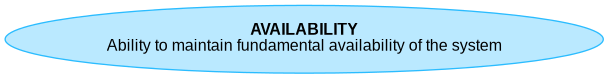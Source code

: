 







@startuml
digraph G {
rankdir="RL";
  node [shape=plaintext, fontname="Arial" fontsize="12"];
    
AVAILABILITY [fillcolor="#bae9ff", style=filled shape=ellipse, color="#2bbcff", label="AVAILABILITY", label= 
    <<table border="0" cellborder="0" cellspacing="0">
     <tr><td align="center"><b>AVAILABILITY</b><br/>

Ability to maintain fundamental availability of the system
</td></tr>
   </table>>]






}

@enduml
